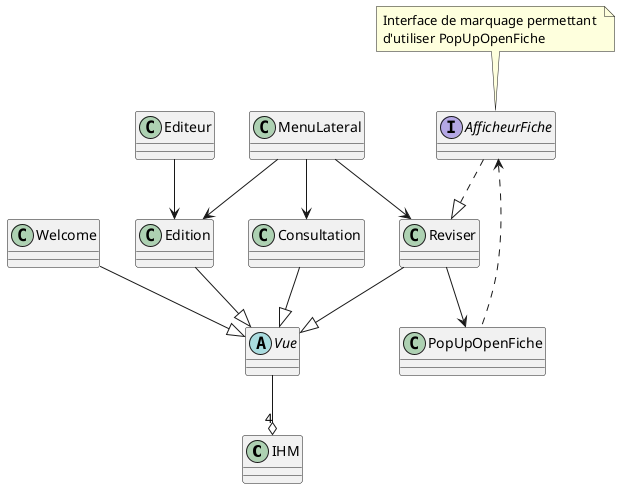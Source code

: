 @startuml OrgaVue

class IHM {

}

abstract class Vue {

}

interface AfficheurFiche {

}

class PopUpOpenFiche {

}

Vue --o "4" IHM


Welcome --|> Vue
Edition --|> Vue
Consultation --|> Vue
Reviser --|> Vue
Editeur --> Edition
MenuLateral --> Edition
MenuLateral --> Consultation
MenuLateral --> Reviser
AfficheurFiche ..|> Reviser
Reviser --> PopUpOpenFiche
AfficheurFiche <.. PopUpOpenFiche

note "Interface de marquage permettant \nd'utiliser PopUpOpenFiche" as N1

N1 .. AfficheurFiche